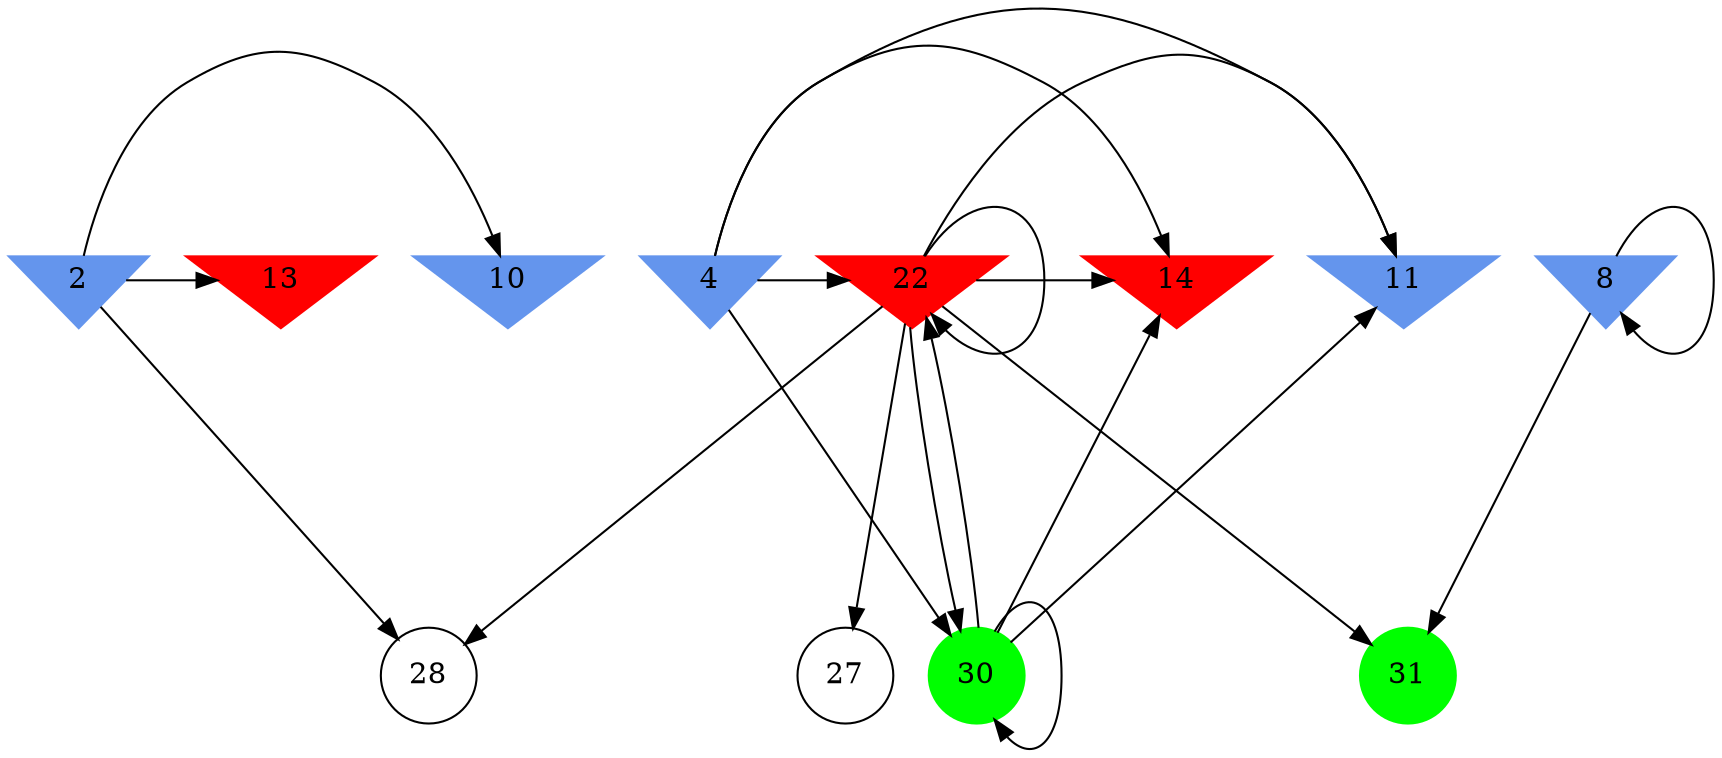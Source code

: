 digraph brain {
	ranksep=2.0;
	2 [shape=invtriangle,style=filled,color=cornflowerblue];
	4 [shape=invtriangle,style=filled,color=cornflowerblue];
	8 [shape=invtriangle,style=filled,color=cornflowerblue];
	10 [shape=invtriangle,style=filled,color=cornflowerblue];
	11 [shape=invtriangle,style=filled,color=cornflowerblue];
	13 [shape=invtriangle,style=filled,color=red];
	14 [shape=invtriangle,style=filled,color=red];
	22 [shape=invtriangle,style=filled,color=red];
	27 [shape=circle,color=black];
	28 [shape=circle,color=black];
	30 [shape=circle,style=filled,color=green];
	31 [shape=circle,style=filled,color=green];
	22	->	28;
	22	->	31;
	22	->	27;
	22	->	22;
	22	->	11;
	22	->	30;
	22	->	14;
	30	->	22;
	30	->	11;
	30	->	30;
	30	->	14;
	4	->	22;
	4	->	11;
	4	->	30;
	4	->	14;
	2	->	10;
	2	->	28;
	2	->	13;
	8	->	8;
	8	->	31;
	{ rank=same; 2; 4; 8; 10; 11; 13; 14; 22; }
	{ rank=same; 27; 28; }
	{ rank=same; 30; 31; }
}
